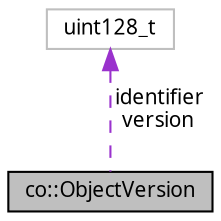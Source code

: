 digraph "co::ObjectVersion"
{
  edge [fontname="Sans",fontsize="10",labelfontname="Sans",labelfontsize="10"];
  node [fontname="Sans",fontsize="10",shape=record];
  Node1 [label="co::ObjectVersion",height=0.2,width=0.4,color="black", fillcolor="grey75", style="filled" fontcolor="black"];
  Node2 -> Node1 [dir="back",color="darkorchid3",fontsize="10",style="dashed",label=" identifier\nversion" ,fontname="Sans"];
  Node2 [label="uint128_t",height=0.2,width=0.4,color="grey75", fillcolor="white", style="filled"];
}

